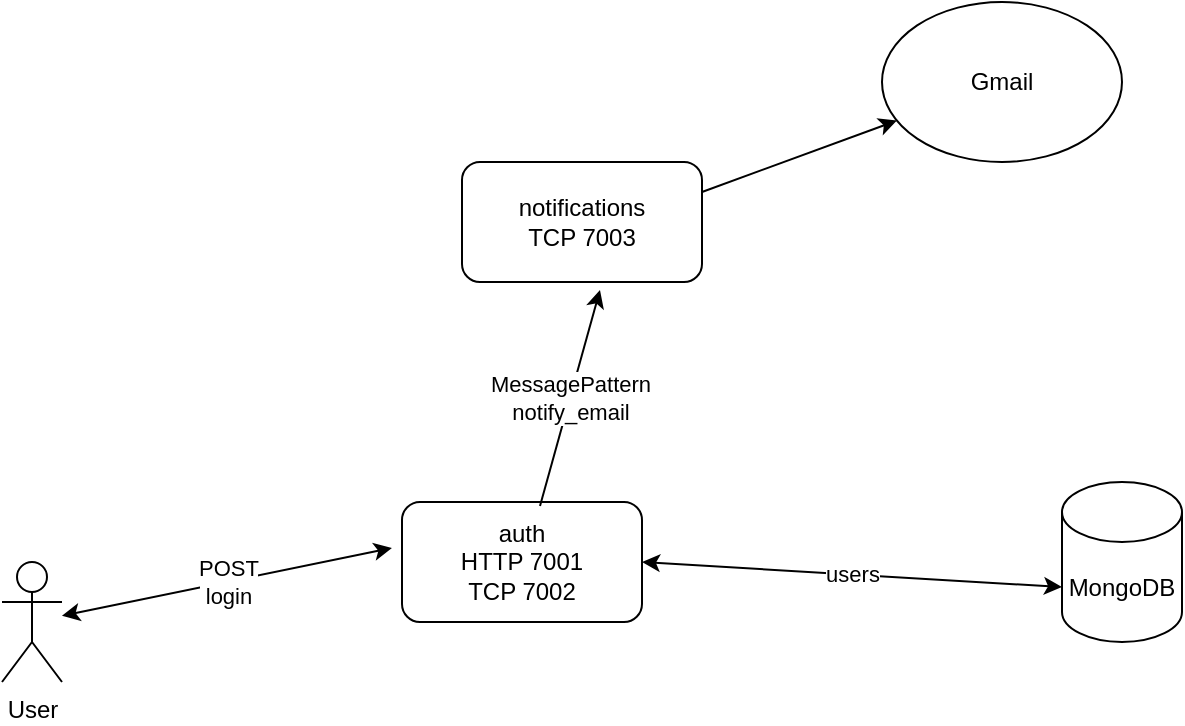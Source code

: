 <mxfile version="21.2.8" type="device">
  <diagram name="Página-1" id="iCga6J3iyX_Q8S5CAMcA">
    <mxGraphModel dx="1434" dy="775" grid="1" gridSize="10" guides="1" tooltips="1" connect="1" arrows="1" fold="1" page="1" pageScale="1" pageWidth="827" pageHeight="1169" math="0" shadow="0">
      <root>
        <mxCell id="0" />
        <mxCell id="1" parent="0" />
        <mxCell id="nyEc1jtxAVJ3KUIJrYbC-1" value="User&lt;br&gt;" style="shape=umlActor;verticalLabelPosition=bottom;verticalAlign=top;html=1;outlineConnect=0;" vertex="1" parent="1">
          <mxGeometry x="100" y="390" width="30" height="60" as="geometry" />
        </mxCell>
        <mxCell id="nyEc1jtxAVJ3KUIJrYbC-2" value="auth&lt;br&gt;HTTP 7001&lt;br&gt;TCP 7002&lt;br&gt;" style="rounded=1;whiteSpace=wrap;html=1;" vertex="1" parent="1">
          <mxGeometry x="300" y="360" width="120" height="60" as="geometry" />
        </mxCell>
        <mxCell id="nyEc1jtxAVJ3KUIJrYbC-3" value="POST &lt;br&gt;login" style="endArrow=classic;startArrow=classic;html=1;rounded=0;exitX=-0.042;exitY=0.383;exitDx=0;exitDy=0;exitPerimeter=0;" edge="1" parent="1" source="nyEc1jtxAVJ3KUIJrYbC-2" target="nyEc1jtxAVJ3KUIJrYbC-1">
          <mxGeometry width="50" height="50" relative="1" as="geometry">
            <mxPoint x="348" y="385" as="sourcePoint" />
            <mxPoint x="108" y="239.118" as="targetPoint" />
          </mxGeometry>
        </mxCell>
        <mxCell id="nyEc1jtxAVJ3KUIJrYbC-4" value="MongoDB" style="shape=cylinder3;whiteSpace=wrap;html=1;boundedLbl=1;backgroundOutline=1;size=15;" vertex="1" parent="1">
          <mxGeometry x="630" y="350" width="60" height="80" as="geometry" />
        </mxCell>
        <mxCell id="nyEc1jtxAVJ3KUIJrYbC-5" value="users" style="endArrow=classic;startArrow=classic;html=1;rounded=0;entryX=0;entryY=0;entryDx=0;entryDy=52.5;entryPerimeter=0;exitX=1;exitY=0.5;exitDx=0;exitDy=0;" edge="1" parent="1" source="nyEc1jtxAVJ3KUIJrYbC-2" target="nyEc1jtxAVJ3KUIJrYbC-4">
          <mxGeometry width="50" height="50" relative="1" as="geometry">
            <mxPoint x="390" y="390" as="sourcePoint" />
            <mxPoint x="440" y="340" as="targetPoint" />
          </mxGeometry>
        </mxCell>
        <mxCell id="nyEc1jtxAVJ3KUIJrYbC-6" value="notifications&lt;br&gt;TCP 7003" style="rounded=1;whiteSpace=wrap;html=1;" vertex="1" parent="1">
          <mxGeometry x="330" y="190" width="120" height="60" as="geometry" />
        </mxCell>
        <mxCell id="nyEc1jtxAVJ3KUIJrYbC-7" value="MessagePattern&lt;br&gt;notify_email" style="endArrow=classic;html=1;rounded=0;exitX=0.575;exitY=0.033;exitDx=0;exitDy=0;exitPerimeter=0;entryX=0.575;entryY=1.067;entryDx=0;entryDy=0;entryPerimeter=0;" edge="1" parent="1" source="nyEc1jtxAVJ3KUIJrYbC-2" target="nyEc1jtxAVJ3KUIJrYbC-6">
          <mxGeometry width="50" height="50" relative="1" as="geometry">
            <mxPoint x="390" y="380" as="sourcePoint" />
            <mxPoint x="440" y="330" as="targetPoint" />
          </mxGeometry>
        </mxCell>
        <mxCell id="nyEc1jtxAVJ3KUIJrYbC-8" value="Gmail" style="ellipse;whiteSpace=wrap;html=1;" vertex="1" parent="1">
          <mxGeometry x="540" y="110" width="120" height="80" as="geometry" />
        </mxCell>
        <mxCell id="nyEc1jtxAVJ3KUIJrYbC-9" value="" style="endArrow=classic;html=1;rounded=0;exitX=1;exitY=0.25;exitDx=0;exitDy=0;" edge="1" parent="1" source="nyEc1jtxAVJ3KUIJrYbC-6" target="nyEc1jtxAVJ3KUIJrYbC-8">
          <mxGeometry width="50" height="50" relative="1" as="geometry">
            <mxPoint x="390" y="380" as="sourcePoint" />
            <mxPoint x="440" y="330" as="targetPoint" />
          </mxGeometry>
        </mxCell>
      </root>
    </mxGraphModel>
  </diagram>
</mxfile>
